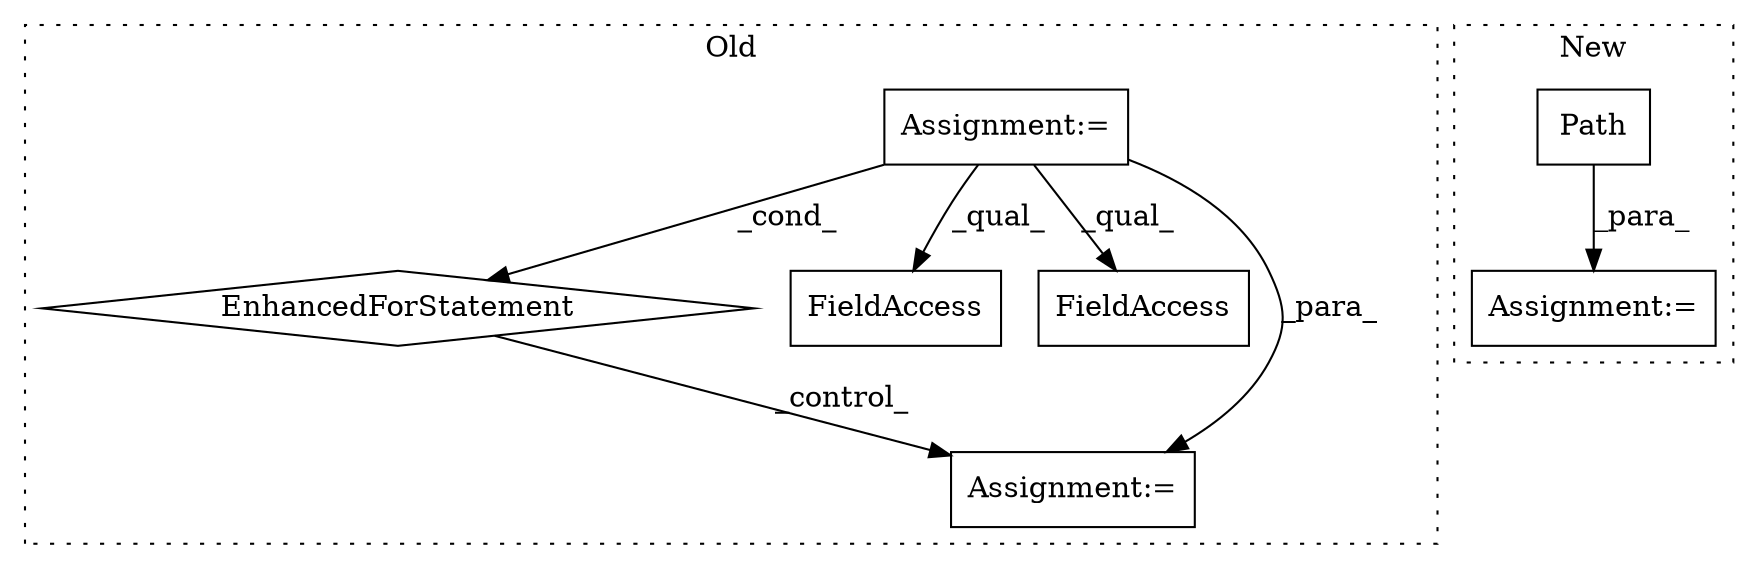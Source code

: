 digraph G {
subgraph cluster0 {
1 [label="EnhancedForStatement" a="70" s="4673,4765" l="53,2" shape="diamond"];
4 [label="Assignment:=" a="7" s="4571" l="1" shape="box"];
5 [label="FieldAccess" a="22" s="4798" l="9" shape="box"];
6 [label="FieldAccess" a="22" s="4827" l="9" shape="box"];
7 [label="Assignment:=" a="7" s="4939" l="1" shape="box"];
label = "Old";
style="dotted";
}
subgraph cluster1 {
2 [label="Path" a="32" s="4324,4337" l="5,1" shape="box"];
3 [label="Assignment:=" a="7" s="4315" l="1" shape="box"];
label = "New";
style="dotted";
}
1 -> 7 [label="_control_"];
2 -> 3 [label="_para_"];
4 -> 5 [label="_qual_"];
4 -> 6 [label="_qual_"];
4 -> 1 [label="_cond_"];
4 -> 7 [label="_para_"];
}